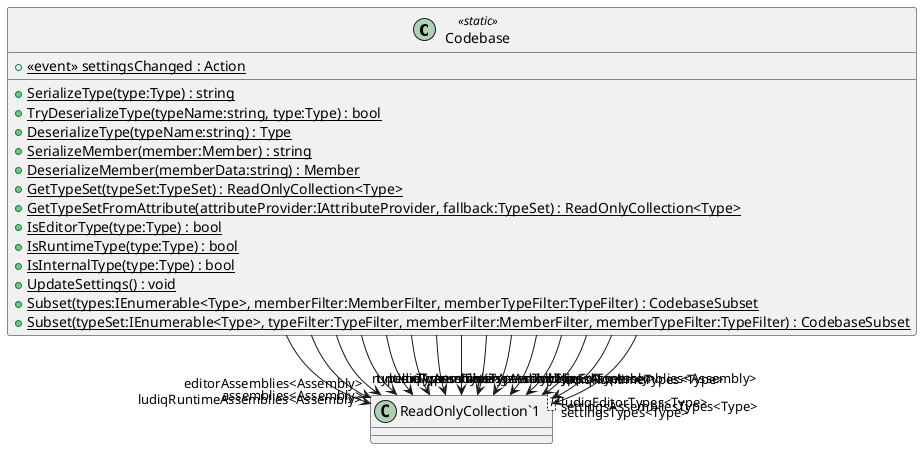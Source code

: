 @startuml
class Codebase <<static>> {
    + {static} SerializeType(type:Type) : string
    + {static} TryDeserializeType(typeName:string, type:Type) : bool
    + {static} DeserializeType(typeName:string) : Type
    + {static} SerializeMember(member:Member) : string
    + {static} DeserializeMember(memberData:string) : Member
    + {static}  <<event>> settingsChanged : Action 
    + {static} GetTypeSet(typeSet:TypeSet) : ReadOnlyCollection<Type>
    + {static} GetTypeSetFromAttribute(attributeProvider:IAttributeProvider, fallback:TypeSet) : ReadOnlyCollection<Type>
    + {static} IsEditorType(type:Type) : bool
    + {static} IsRuntimeType(type:Type) : bool
    + {static} IsInternalType(type:Type) : bool
    + {static} UpdateSettings() : void
    + {static} Subset(types:IEnumerable<Type>, memberFilter:MemberFilter, memberTypeFilter:TypeFilter) : CodebaseSubset
    + {static} Subset(typeSet:IEnumerable<Type>, typeFilter:TypeFilter, memberFilter:MemberFilter, memberTypeFilter:TypeFilter) : CodebaseSubset
}
class "ReadOnlyCollection`1"<T> {
}
Codebase --> "assemblies<Assembly>" "ReadOnlyCollection`1"
Codebase --> "runtimeAssemblies<Assembly>" "ReadOnlyCollection`1"
Codebase --> "editorAssemblies<Assembly>" "ReadOnlyCollection`1"
Codebase --> "ludiqAssemblies<Assembly>" "ReadOnlyCollection`1"
Codebase --> "ludiqRuntimeAssemblies<Assembly>" "ReadOnlyCollection`1"
Codebase --> "ludiqEditorAssemblies<Assembly>" "ReadOnlyCollection`1"
Codebase --> "settingsAssemblies<Assembly>" "ReadOnlyCollection`1"
Codebase --> "types<Type>" "ReadOnlyCollection`1"
Codebase --> "runtimeTypes<Type>" "ReadOnlyCollection`1"
Codebase --> "editorTypes<Type>" "ReadOnlyCollection`1"
Codebase --> "ludiqTypes<Type>" "ReadOnlyCollection`1"
Codebase --> "ludiqRuntimeTypes<Type>" "ReadOnlyCollection`1"
Codebase --> "ludiqEditorTypes<Type>" "ReadOnlyCollection`1"
Codebase --> "settingsAssembliesTypes<Type>" "ReadOnlyCollection`1"
Codebase --> "settingsTypes<Type>" "ReadOnlyCollection`1"
@enduml
